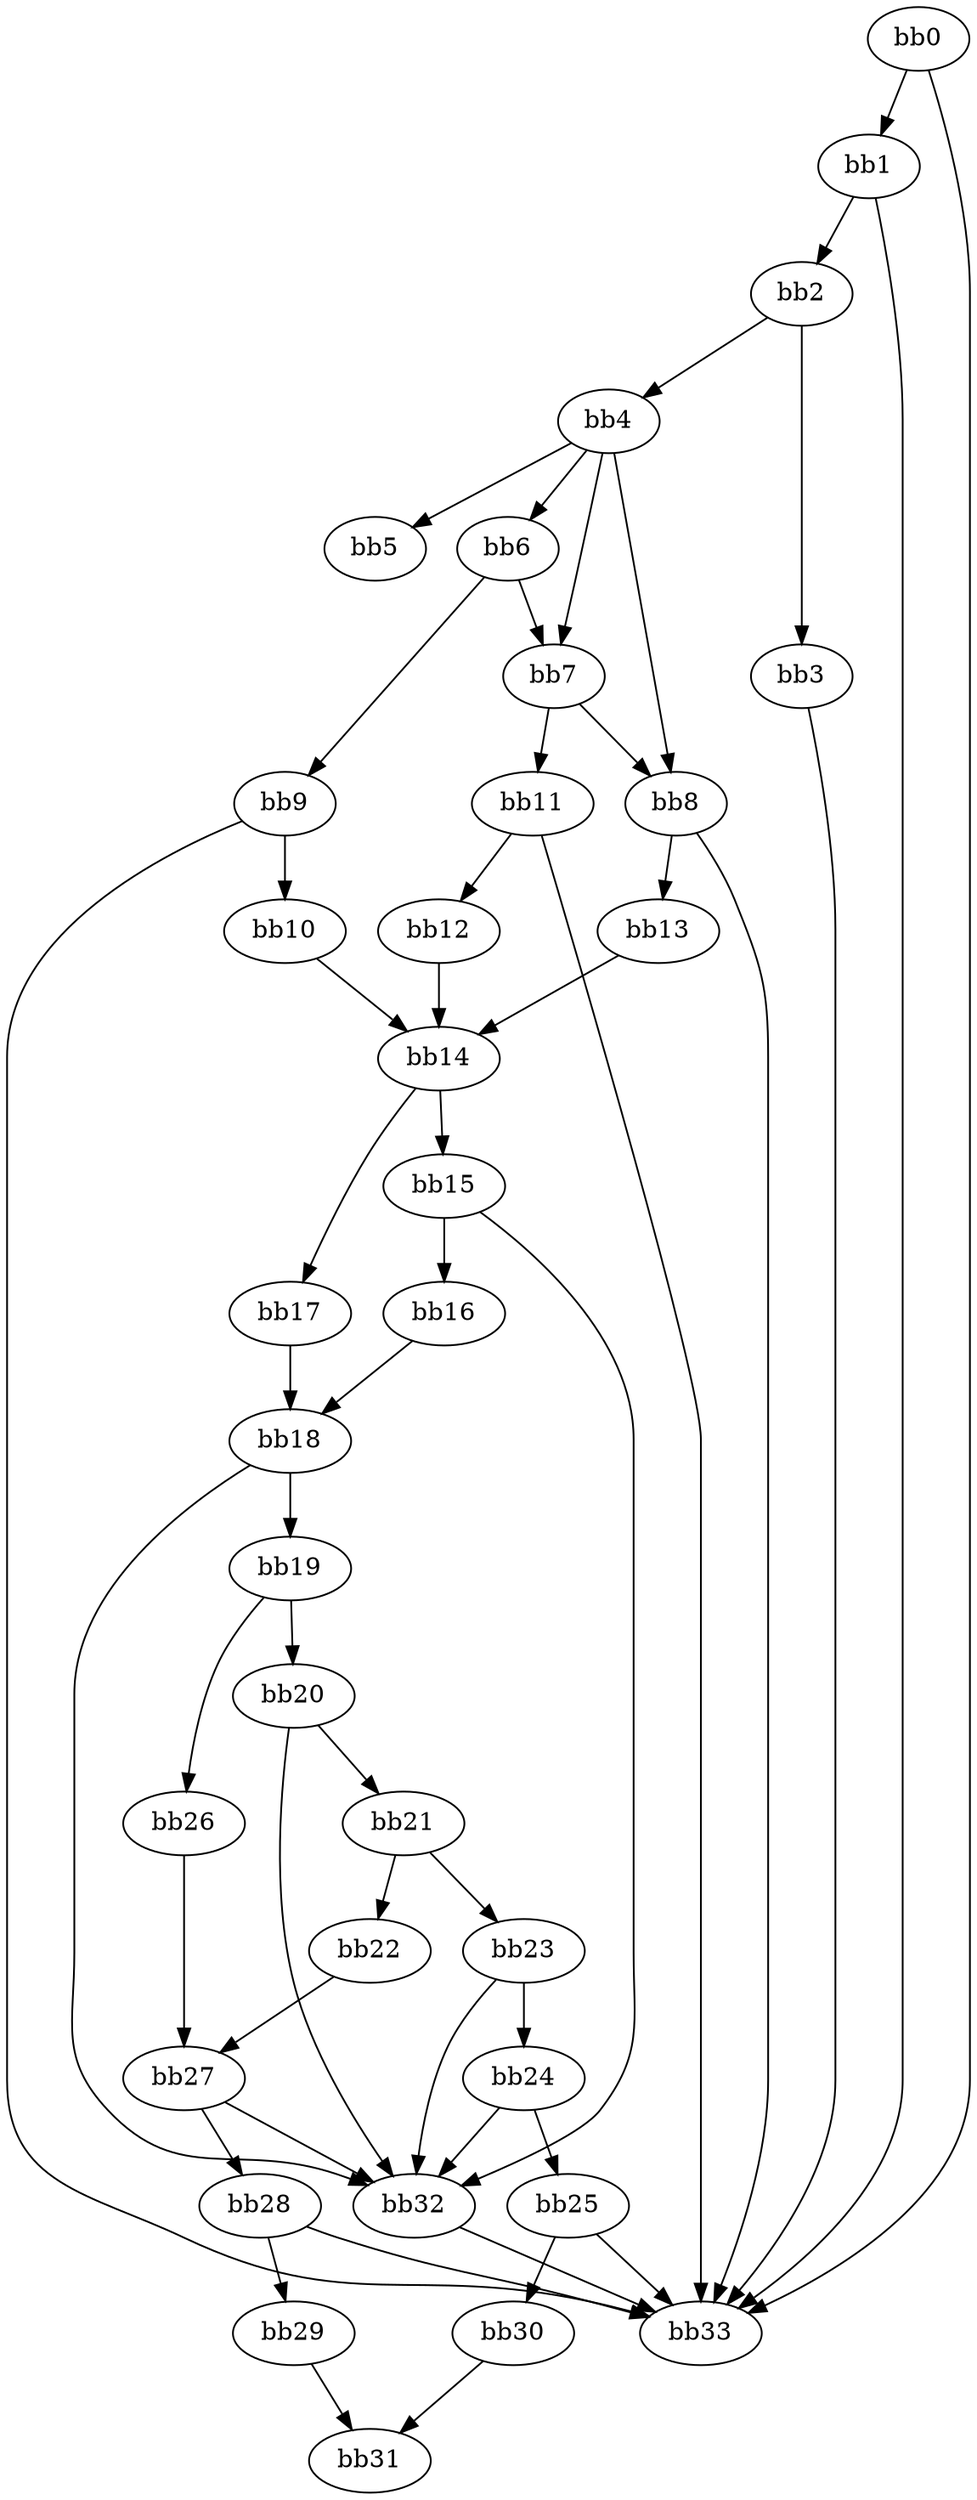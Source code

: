 digraph {
    0 [ label = "bb0\l" ]
    1 [ label = "bb1\l" ]
    2 [ label = "bb2\l" ]
    3 [ label = "bb3\l" ]
    4 [ label = "bb4\l" ]
    5 [ label = "bb5\l" ]
    6 [ label = "bb6\l" ]
    7 [ label = "bb7\l" ]
    8 [ label = "bb8\l" ]
    9 [ label = "bb9\l" ]
    10 [ label = "bb10\l" ]
    11 [ label = "bb11\l" ]
    12 [ label = "bb12\l" ]
    13 [ label = "bb13\l" ]
    14 [ label = "bb14\l" ]
    15 [ label = "bb15\l" ]
    16 [ label = "bb16\l" ]
    17 [ label = "bb17\l" ]
    18 [ label = "bb18\l" ]
    19 [ label = "bb19\l" ]
    20 [ label = "bb20\l" ]
    21 [ label = "bb21\l" ]
    22 [ label = "bb22\l" ]
    23 [ label = "bb23\l" ]
    24 [ label = "bb24\l" ]
    25 [ label = "bb25\l" ]
    26 [ label = "bb26\l" ]
    27 [ label = "bb27\l" ]
    28 [ label = "bb28\l" ]
    29 [ label = "bb29\l" ]
    30 [ label = "bb30\l" ]
    31 [ label = "bb31\l" ]
    32 [ label = "bb32\l" ]
    33 [ label = "bb33\l" ]
    0 -> 1 [ ]
    0 -> 33 [ ]
    1 -> 2 [ ]
    1 -> 33 [ ]
    2 -> 3 [ ]
    2 -> 4 [ ]
    3 -> 33 [ ]
    4 -> 5 [ ]
    4 -> 6 [ ]
    4 -> 7 [ ]
    4 -> 8 [ ]
    6 -> 7 [ ]
    6 -> 9 [ ]
    7 -> 8 [ ]
    7 -> 11 [ ]
    8 -> 13 [ ]
    8 -> 33 [ ]
    9 -> 10 [ ]
    9 -> 33 [ ]
    10 -> 14 [ ]
    11 -> 12 [ ]
    11 -> 33 [ ]
    12 -> 14 [ ]
    13 -> 14 [ ]
    14 -> 15 [ ]
    14 -> 17 [ ]
    15 -> 16 [ ]
    15 -> 32 [ ]
    16 -> 18 [ ]
    17 -> 18 [ ]
    18 -> 19 [ ]
    18 -> 32 [ ]
    19 -> 20 [ ]
    19 -> 26 [ ]
    20 -> 21 [ ]
    20 -> 32 [ ]
    21 -> 22 [ ]
    21 -> 23 [ ]
    22 -> 27 [ ]
    23 -> 24 [ ]
    23 -> 32 [ ]
    24 -> 25 [ ]
    24 -> 32 [ ]
    25 -> 30 [ ]
    25 -> 33 [ ]
    26 -> 27 [ ]
    27 -> 28 [ ]
    27 -> 32 [ ]
    28 -> 29 [ ]
    28 -> 33 [ ]
    29 -> 31 [ ]
    30 -> 31 [ ]
    32 -> 33 [ ]
}


